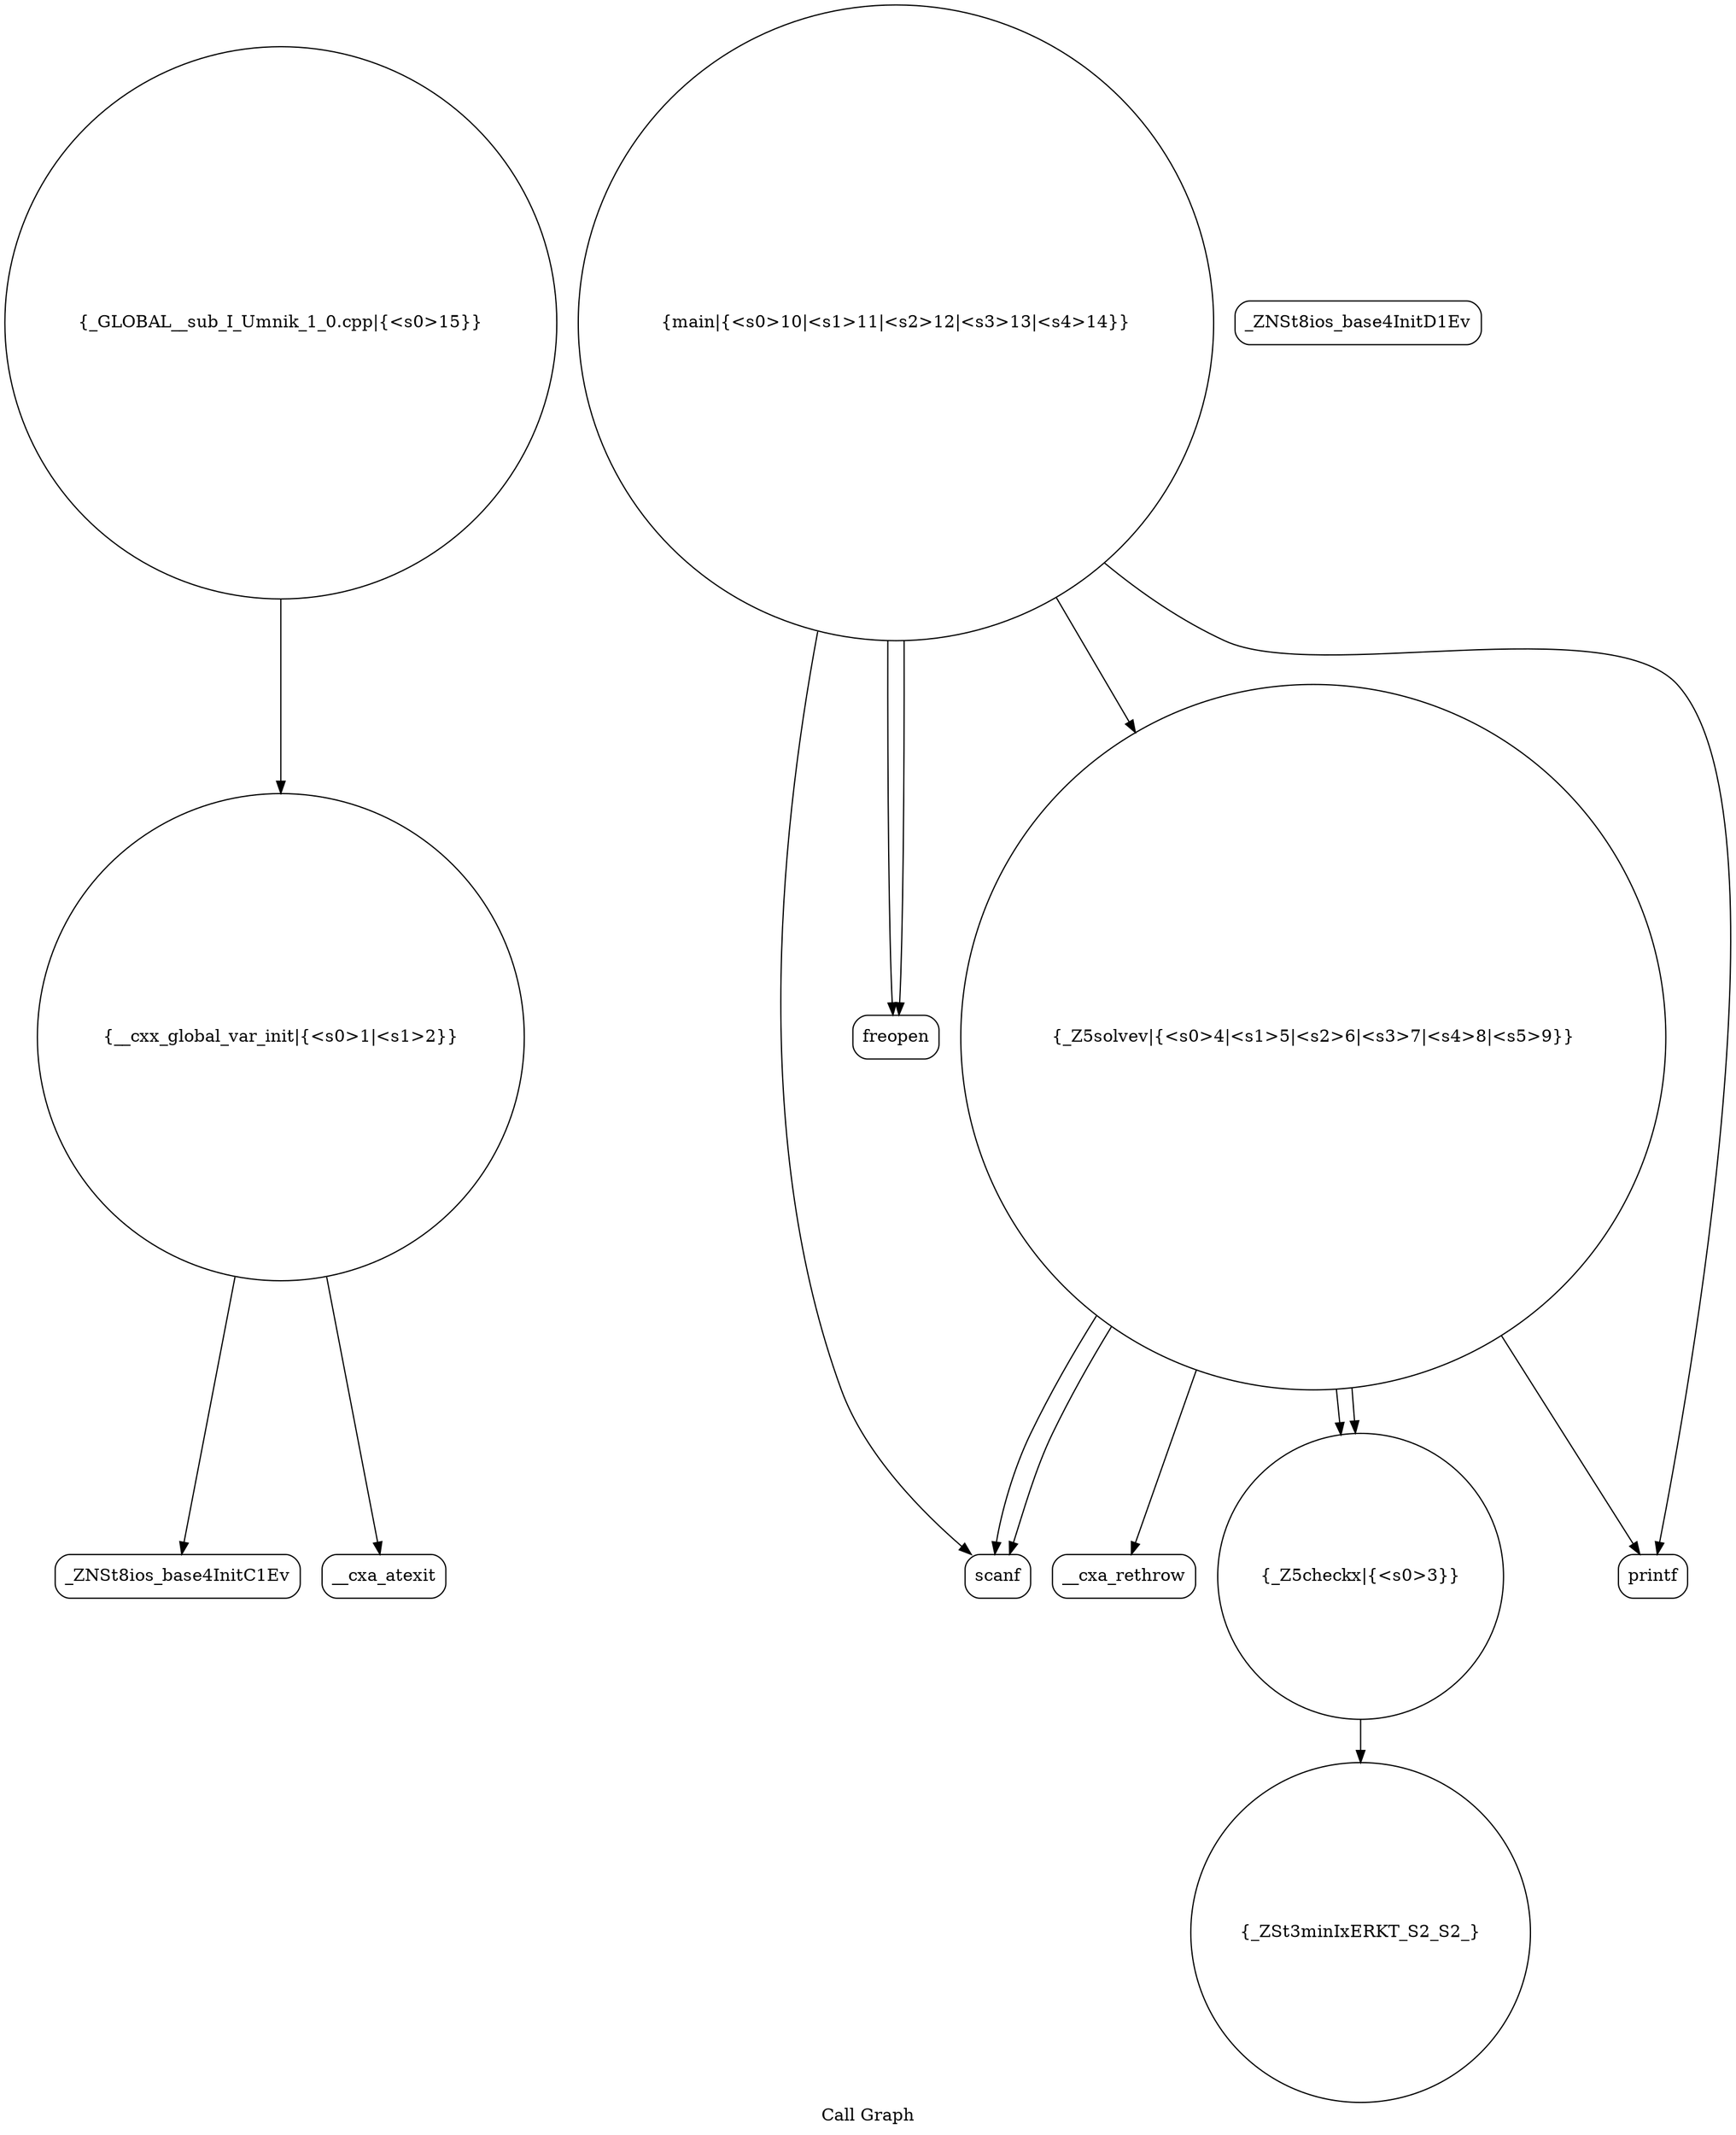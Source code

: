 digraph "Call Graph" {
	label="Call Graph";

	Node0x5596c9087cf0 [shape=record,shape=circle,label="{__cxx_global_var_init|{<s0>1|<s1>2}}"];
	Node0x5596c9087cf0:s0 -> Node0x5596c9088180[color=black];
	Node0x5596c9087cf0:s1 -> Node0x5596c9088280[color=black];
	Node0x5596c9088480 [shape=record,shape=Mrecord,label="{scanf}"];
	Node0x5596c9088200 [shape=record,shape=Mrecord,label="{_ZNSt8ios_base4InitD1Ev}"];
	Node0x5596c9088580 [shape=record,shape=Mrecord,label="{__cxa_rethrow}"];
	Node0x5596c9088300 [shape=record,shape=circle,label="{_Z5checkx|{<s0>3}}"];
	Node0x5596c9088300:s0 -> Node0x5596c9088380[color=black];
	Node0x5596c9088680 [shape=record,shape=Mrecord,label="{freopen}"];
	Node0x5596c9088400 [shape=record,shape=circle,label="{_Z5solvev|{<s0>4|<s1>5|<s2>6|<s3>7|<s4>8|<s5>9}}"];
	Node0x5596c9088400:s0 -> Node0x5596c9088480[color=black];
	Node0x5596c9088400:s1 -> Node0x5596c9088480[color=black];
	Node0x5596c9088400:s2 -> Node0x5596c9088300[color=black];
	Node0x5596c9088400:s3 -> Node0x5596c9088300[color=black];
	Node0x5596c9088400:s4 -> Node0x5596c9088500[color=black];
	Node0x5596c9088400:s5 -> Node0x5596c9088580[color=black];
	Node0x5596c9088180 [shape=record,shape=Mrecord,label="{_ZNSt8ios_base4InitC1Ev}"];
	Node0x5596c9088500 [shape=record,shape=Mrecord,label="{printf}"];
	Node0x5596c9088280 [shape=record,shape=Mrecord,label="{__cxa_atexit}"];
	Node0x5596c9088600 [shape=record,shape=circle,label="{main|{<s0>10|<s1>11|<s2>12|<s3>13|<s4>14}}"];
	Node0x5596c9088600:s0 -> Node0x5596c9088680[color=black];
	Node0x5596c9088600:s1 -> Node0x5596c9088680[color=black];
	Node0x5596c9088600:s2 -> Node0x5596c9088480[color=black];
	Node0x5596c9088600:s3 -> Node0x5596c9088500[color=black];
	Node0x5596c9088600:s4 -> Node0x5596c9088400[color=black];
	Node0x5596c9088380 [shape=record,shape=circle,label="{_ZSt3minIxERKT_S2_S2_}"];
	Node0x5596c9088700 [shape=record,shape=circle,label="{_GLOBAL__sub_I_Umnik_1_0.cpp|{<s0>15}}"];
	Node0x5596c9088700:s0 -> Node0x5596c9087cf0[color=black];
}
